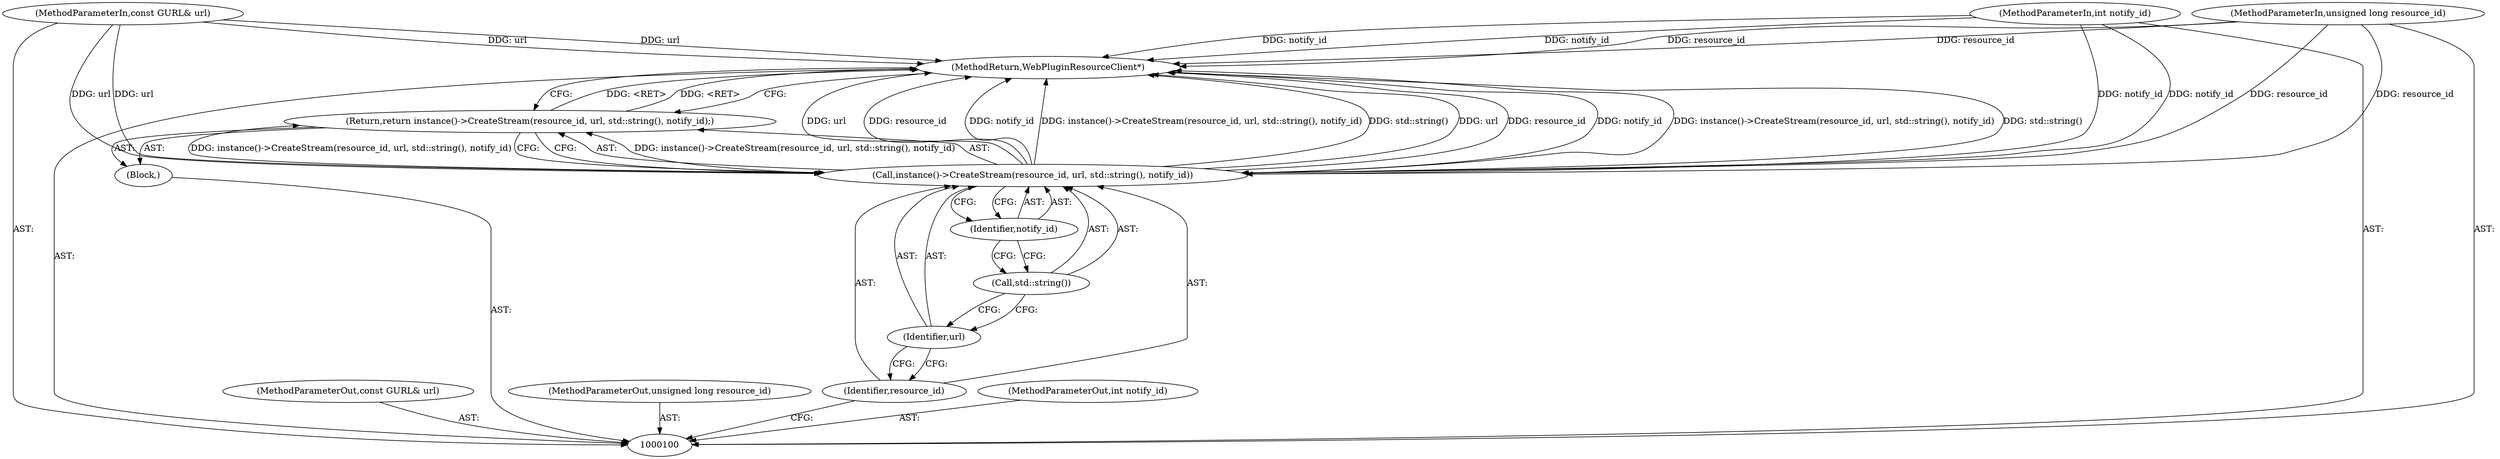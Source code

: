 digraph "0_Chrome_ea3d1d84be3d6f97bf50e76511c9e26af6895533_9" {
"1000111" [label="(MethodReturn,WebPluginResourceClient*)"];
"1000102" [label="(MethodParameterIn,const GURL& url)"];
"1000141" [label="(MethodParameterOut,const GURL& url)"];
"1000101" [label="(MethodParameterIn,unsigned long resource_id)"];
"1000140" [label="(MethodParameterOut,unsigned long resource_id)"];
"1000103" [label="(MethodParameterIn,int notify_id)"];
"1000142" [label="(MethodParameterOut,int notify_id)"];
"1000104" [label="(Block,)"];
"1000105" [label="(Return,return instance()->CreateStream(resource_id, url, std::string(), notify_id);)"];
"1000107" [label="(Identifier,resource_id)"];
"1000108" [label="(Identifier,url)"];
"1000109" [label="(Call,std::string())"];
"1000110" [label="(Identifier,notify_id)"];
"1000106" [label="(Call,instance()->CreateStream(resource_id, url, std::string(), notify_id))"];
"1000111" -> "1000100"  [label="AST: "];
"1000111" -> "1000105"  [label="CFG: "];
"1000106" -> "1000111"  [label="DDG: url"];
"1000106" -> "1000111"  [label="DDG: resource_id"];
"1000106" -> "1000111"  [label="DDG: notify_id"];
"1000106" -> "1000111"  [label="DDG: instance()->CreateStream(resource_id, url, std::string(), notify_id)"];
"1000106" -> "1000111"  [label="DDG: std::string()"];
"1000103" -> "1000111"  [label="DDG: notify_id"];
"1000102" -> "1000111"  [label="DDG: url"];
"1000101" -> "1000111"  [label="DDG: resource_id"];
"1000105" -> "1000111"  [label="DDG: <RET>"];
"1000102" -> "1000100"  [label="AST: "];
"1000102" -> "1000111"  [label="DDG: url"];
"1000102" -> "1000106"  [label="DDG: url"];
"1000141" -> "1000100"  [label="AST: "];
"1000101" -> "1000100"  [label="AST: "];
"1000101" -> "1000111"  [label="DDG: resource_id"];
"1000101" -> "1000106"  [label="DDG: resource_id"];
"1000140" -> "1000100"  [label="AST: "];
"1000103" -> "1000100"  [label="AST: "];
"1000103" -> "1000111"  [label="DDG: notify_id"];
"1000103" -> "1000106"  [label="DDG: notify_id"];
"1000142" -> "1000100"  [label="AST: "];
"1000104" -> "1000100"  [label="AST: "];
"1000105" -> "1000104"  [label="AST: "];
"1000105" -> "1000104"  [label="AST: "];
"1000105" -> "1000106"  [label="CFG: "];
"1000106" -> "1000105"  [label="AST: "];
"1000111" -> "1000105"  [label="CFG: "];
"1000105" -> "1000111"  [label="DDG: <RET>"];
"1000106" -> "1000105"  [label="DDG: instance()->CreateStream(resource_id, url, std::string(), notify_id)"];
"1000107" -> "1000106"  [label="AST: "];
"1000107" -> "1000100"  [label="CFG: "];
"1000108" -> "1000107"  [label="CFG: "];
"1000108" -> "1000106"  [label="AST: "];
"1000108" -> "1000107"  [label="CFG: "];
"1000109" -> "1000108"  [label="CFG: "];
"1000109" -> "1000106"  [label="AST: "];
"1000109" -> "1000108"  [label="CFG: "];
"1000110" -> "1000109"  [label="CFG: "];
"1000110" -> "1000106"  [label="AST: "];
"1000110" -> "1000109"  [label="CFG: "];
"1000106" -> "1000110"  [label="CFG: "];
"1000106" -> "1000105"  [label="AST: "];
"1000106" -> "1000110"  [label="CFG: "];
"1000107" -> "1000106"  [label="AST: "];
"1000108" -> "1000106"  [label="AST: "];
"1000109" -> "1000106"  [label="AST: "];
"1000110" -> "1000106"  [label="AST: "];
"1000105" -> "1000106"  [label="CFG: "];
"1000106" -> "1000111"  [label="DDG: url"];
"1000106" -> "1000111"  [label="DDG: resource_id"];
"1000106" -> "1000111"  [label="DDG: notify_id"];
"1000106" -> "1000111"  [label="DDG: instance()->CreateStream(resource_id, url, std::string(), notify_id)"];
"1000106" -> "1000111"  [label="DDG: std::string()"];
"1000106" -> "1000105"  [label="DDG: instance()->CreateStream(resource_id, url, std::string(), notify_id)"];
"1000101" -> "1000106"  [label="DDG: resource_id"];
"1000102" -> "1000106"  [label="DDG: url"];
"1000103" -> "1000106"  [label="DDG: notify_id"];
}
